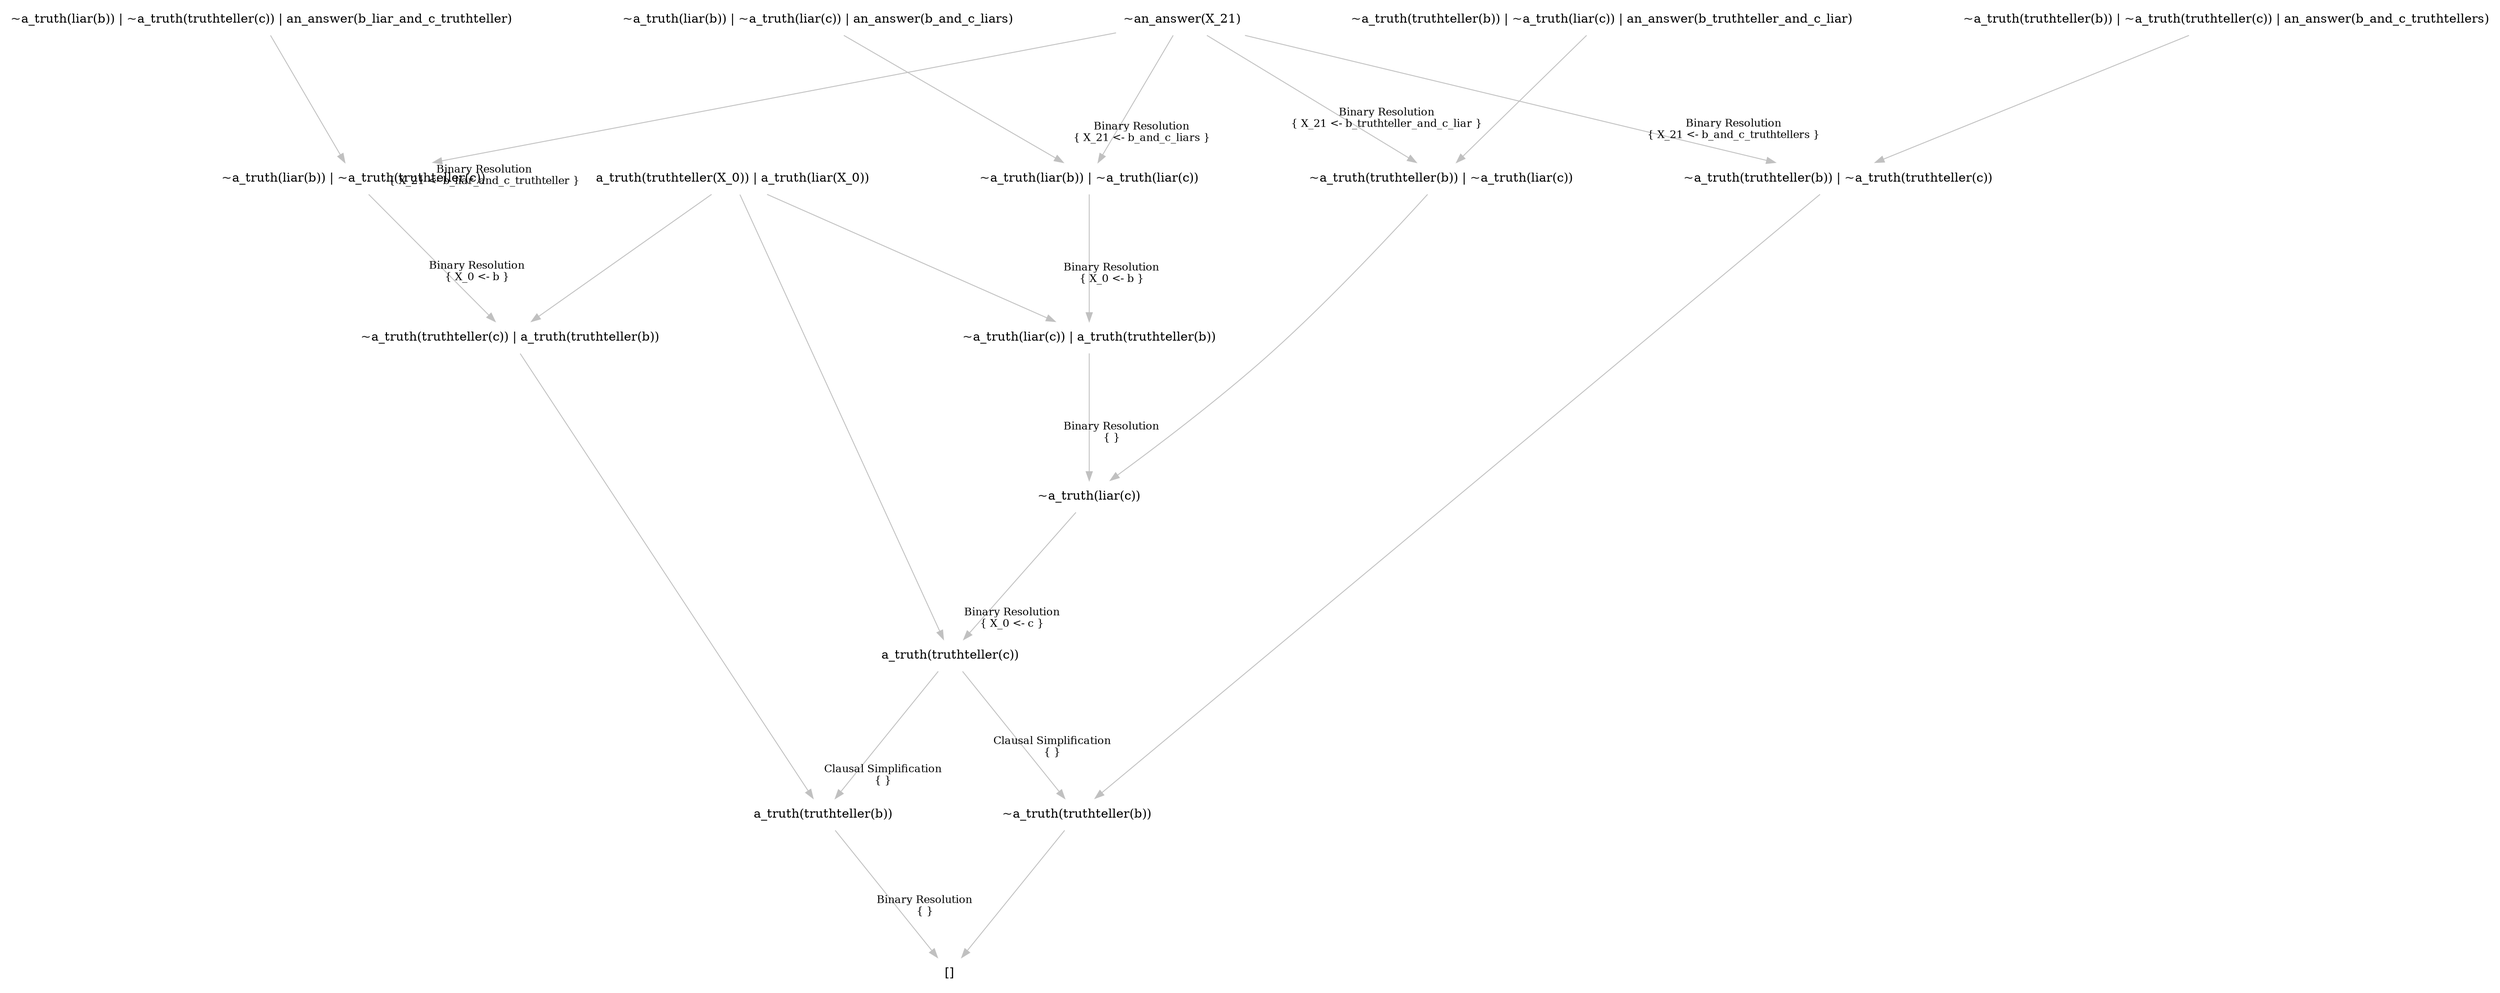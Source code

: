 digraph {
	nodesep="1.5"; ranksep=2;
	node [shape=plaintext];
	edge [color=gray];
	"a_truth(truthteller(b))" -> "[]" [labelfontcolor=black,labelfontsize="12",headlabel="Binary Resolution\n{ }",labeldistance="6"];
	"a_truth(truthteller(c))" -> "a_truth(truthteller(b))" [labelfontcolor=black,labelfontsize="12",headlabel="Clausal Simplification\n{ }",labeldistance="6"];
	"~a_truth(liar(c))" -> "a_truth(truthteller(c))" [labelfontcolor=black,labelfontsize="12",headlabel="Binary Resolution\n{ X_0 <- c }",labeldistance="6"];
	"~a_truth(liar(c)) | a_truth(truthteller(b))" -> "~a_truth(liar(c))" [labelfontcolor=black,labelfontsize="12",headlabel="Binary Resolution\n{ }",labeldistance="6"];
	"~a_truth(liar(b)) | ~a_truth(liar(c))" -> "~a_truth(liar(c)) | a_truth(truthteller(b))" [labelfontcolor=black,labelfontsize="12",headlabel="Binary Resolution\n{ X_0 <- b }",labeldistance="6"];
	"~an_answer(X_21)" -> "~a_truth(liar(b)) | ~a_truth(liar(c))" [labelfontcolor=black,labelfontsize="12",headlabel="Binary Resolution\n{ X_21 <- b_and_c_liars }",labeldistance="6"];
	"~a_truth(liar(b)) | ~a_truth(liar(c)) | an_answer(b_and_c_liars)" -> "~a_truth(liar(b)) | ~a_truth(liar(c))" ;
	"a_truth(truthteller(X_0)) | a_truth(liar(X_0))" -> "~a_truth(liar(c)) | a_truth(truthteller(b))" ;
	"~a_truth(truthteller(b)) | ~a_truth(liar(c))" -> "~a_truth(liar(c))" ;
	"~an_answer(X_21)" -> "~a_truth(truthteller(b)) | ~a_truth(liar(c))" [labelfontcolor=black,labelfontsize="12",headlabel="Binary Resolution\n{ X_21 <- b_truthteller_and_c_liar }",labeldistance="6"];
	"~a_truth(truthteller(b)) | ~a_truth(liar(c)) | an_answer(b_truthteller_and_c_liar)" -> "~a_truth(truthteller(b)) | ~a_truth(liar(c))" ;
	"a_truth(truthteller(X_0)) | a_truth(liar(X_0))" -> "a_truth(truthteller(c))" ;
	"~a_truth(truthteller(c)) | a_truth(truthteller(b))" -> "a_truth(truthteller(b))" ;
	"~a_truth(liar(b)) | ~a_truth(truthteller(c))" -> "~a_truth(truthteller(c)) | a_truth(truthteller(b))" [labelfontcolor=black,labelfontsize="12",headlabel="Binary Resolution\n{ X_0 <- b }",labeldistance="6"];
	"~an_answer(X_21)" -> "~a_truth(liar(b)) | ~a_truth(truthteller(c))" [labelfontcolor=black,labelfontsize="12",headlabel="Binary Resolution\n{ X_21 <- b_liar_and_c_truthteller }",labeldistance="6"];
	"~a_truth(liar(b)) | ~a_truth(truthteller(c)) | an_answer(b_liar_and_c_truthteller)" -> "~a_truth(liar(b)) | ~a_truth(truthteller(c))" ;
	"a_truth(truthteller(X_0)) | a_truth(liar(X_0))" -> "~a_truth(truthteller(c)) | a_truth(truthteller(b))" ;
	"~a_truth(truthteller(b))" -> "[]" ;
	"a_truth(truthteller(c))" -> "~a_truth(truthteller(b))" [labelfontcolor=black,labelfontsize="12",headlabel="Clausal Simplification\n{ }",labeldistance="6"];
	"~a_truth(truthteller(b)) | ~a_truth(truthteller(c))" -> "~a_truth(truthteller(b))" ;
	"~an_answer(X_21)" -> "~a_truth(truthteller(b)) | ~a_truth(truthteller(c))" [labelfontcolor=black,labelfontsize="12",headlabel="Binary Resolution\n{ X_21 <- b_and_c_truthtellers }",labeldistance="6"];
	"~a_truth(truthteller(b)) | ~a_truth(truthteller(c)) | an_answer(b_and_c_truthtellers)" -> "~a_truth(truthteller(b)) | ~a_truth(truthteller(c))" ;
}

